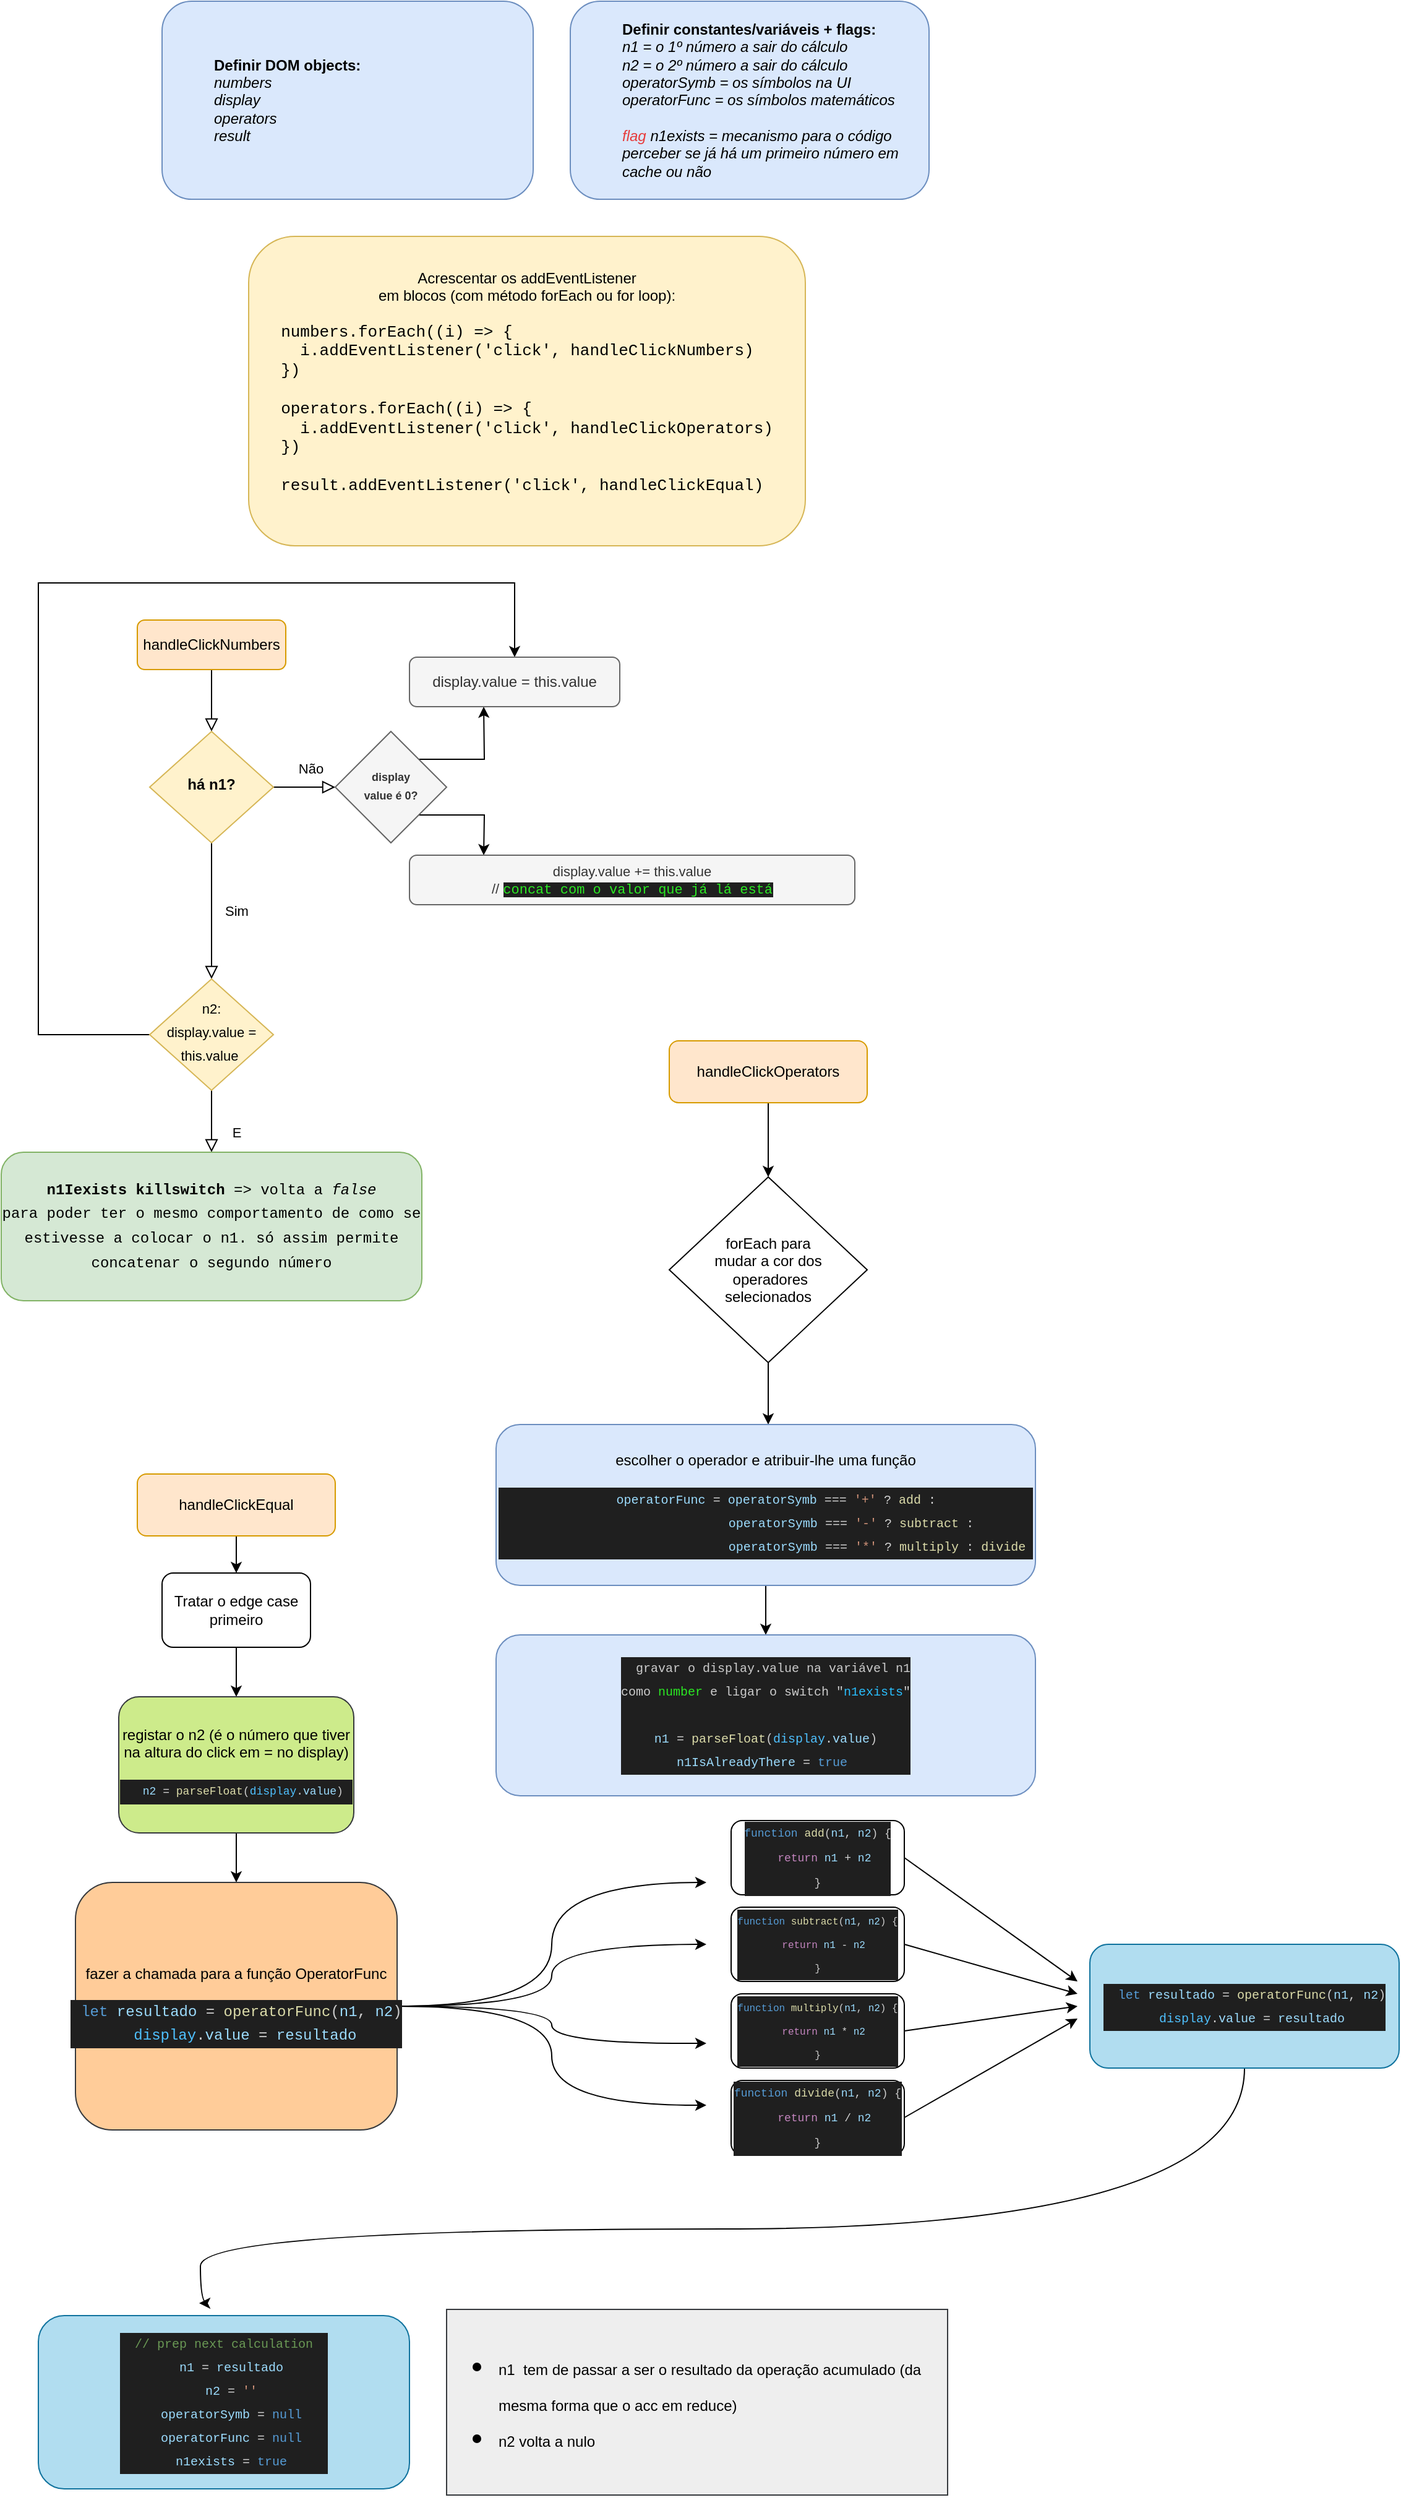 <mxfile version="27.0.9">
  <diagram id="C5RBs43oDa-KdzZeNtuy" name="Page-1">
    <mxGraphModel dx="1426" dy="849" grid="1" gridSize="10" guides="1" tooltips="1" connect="1" arrows="1" fold="1" page="1" pageScale="1" pageWidth="827" pageHeight="1169" math="0" shadow="0">
      <root>
        <mxCell id="WIyWlLk6GJQsqaUBKTNV-0" />
        <mxCell id="WIyWlLk6GJQsqaUBKTNV-1" parent="WIyWlLk6GJQsqaUBKTNV-0" />
        <mxCell id="WIyWlLk6GJQsqaUBKTNV-2" value="" style="rounded=0;html=1;jettySize=auto;orthogonalLoop=1;fontSize=11;endArrow=block;endFill=0;endSize=8;strokeWidth=1;shadow=0;labelBackgroundColor=none;edgeStyle=orthogonalEdgeStyle;" parent="WIyWlLk6GJQsqaUBKTNV-1" source="WIyWlLk6GJQsqaUBKTNV-3" target="WIyWlLk6GJQsqaUBKTNV-6" edge="1">
          <mxGeometry relative="1" as="geometry" />
        </mxCell>
        <mxCell id="WIyWlLk6GJQsqaUBKTNV-3" value="handleClickNumbers" style="rounded=1;whiteSpace=wrap;html=1;fontSize=12;glass=0;strokeWidth=1;shadow=0;fillColor=#ffe6cc;strokeColor=#d79b00;" parent="WIyWlLk6GJQsqaUBKTNV-1" vertex="1">
          <mxGeometry x="120" y="550" width="120" height="40" as="geometry" />
        </mxCell>
        <mxCell id="WIyWlLk6GJQsqaUBKTNV-4" value="Sim" style="rounded=0;html=1;jettySize=auto;orthogonalLoop=1;fontSize=11;endArrow=block;endFill=0;endSize=8;strokeWidth=1;shadow=0;labelBackgroundColor=none;edgeStyle=orthogonalEdgeStyle;" parent="WIyWlLk6GJQsqaUBKTNV-1" source="WIyWlLk6GJQsqaUBKTNV-6" target="WIyWlLk6GJQsqaUBKTNV-10" edge="1">
          <mxGeometry y="20" relative="1" as="geometry">
            <mxPoint as="offset" />
          </mxGeometry>
        </mxCell>
        <mxCell id="WIyWlLk6GJQsqaUBKTNV-5" value="Não" style="edgeStyle=orthogonalEdgeStyle;rounded=0;html=1;jettySize=auto;orthogonalLoop=1;fontSize=11;endArrow=block;endFill=0;endSize=8;strokeWidth=1;shadow=0;labelBackgroundColor=none;entryX=0;entryY=0.5;entryDx=0;entryDy=0;" parent="WIyWlLk6GJQsqaUBKTNV-1" source="WIyWlLk6GJQsqaUBKTNV-6" target="Y2pXn3VhWh6g7W9xuSVb-6" edge="1">
          <mxGeometry x="0.2" y="15" relative="1" as="geometry">
            <mxPoint as="offset" />
            <mxPoint x="280" y="680" as="targetPoint" />
          </mxGeometry>
        </mxCell>
        <mxCell id="WIyWlLk6GJQsqaUBKTNV-6" value="&lt;b&gt;há n1?&lt;/b&gt;" style="rhombus;whiteSpace=wrap;html=1;shadow=0;fontFamily=Helvetica;fontSize=12;align=center;strokeWidth=1;spacing=6;spacingTop=-4;fillColor=#fff2cc;strokeColor=#d6b656;" parent="WIyWlLk6GJQsqaUBKTNV-1" vertex="1">
          <mxGeometry x="130" y="640" width="100" height="90" as="geometry" />
        </mxCell>
        <mxCell id="WIyWlLk6GJQsqaUBKTNV-8" value="E" style="rounded=0;html=1;jettySize=auto;orthogonalLoop=1;fontSize=11;endArrow=block;endFill=0;endSize=8;strokeWidth=1;shadow=0;labelBackgroundColor=none;edgeStyle=orthogonalEdgeStyle;" parent="WIyWlLk6GJQsqaUBKTNV-1" source="WIyWlLk6GJQsqaUBKTNV-10" target="WIyWlLk6GJQsqaUBKTNV-11" edge="1">
          <mxGeometry x="0.333" y="20" relative="1" as="geometry">
            <mxPoint as="offset" />
          </mxGeometry>
        </mxCell>
        <mxCell id="Y2pXn3VhWh6g7W9xuSVb-12" style="edgeStyle=orthogonalEdgeStyle;rounded=0;orthogonalLoop=1;jettySize=auto;html=1;exitX=0;exitY=0.5;exitDx=0;exitDy=0;entryX=0.5;entryY=0;entryDx=0;entryDy=0;" edge="1" parent="WIyWlLk6GJQsqaUBKTNV-1" source="WIyWlLk6GJQsqaUBKTNV-10" target="Y2pXn3VhWh6g7W9xuSVb-10">
          <mxGeometry relative="1" as="geometry">
            <Array as="points">
              <mxPoint x="40" y="885" />
              <mxPoint x="40" y="520" />
              <mxPoint x="425" y="520" />
            </Array>
          </mxGeometry>
        </mxCell>
        <mxCell id="WIyWlLk6GJQsqaUBKTNV-10" value="&lt;div style=&quot;line-height: 19px; white-space: pre;&quot;&gt;&lt;font face=&quot;Helvetica&quot; style=&quot;font-size: 11px;&quot;&gt;n2:&lt;/font&gt;&lt;/div&gt;&lt;div style=&quot;line-height: 19px; white-space: pre;&quot;&gt;&lt;font face=&quot;Helvetica&quot; style=&quot;font-size: 11px;&quot;&gt;display.value =&lt;/font&gt;&lt;/div&gt;&lt;div style=&quot;line-height: 19px; white-space: pre;&quot;&gt;&lt;font face=&quot;Helvetica&quot; style=&quot;font-size: 11px;&quot;&gt;this.value &lt;/font&gt;&lt;/div&gt;" style="rhombus;whiteSpace=wrap;html=1;shadow=0;fontFamily=Helvetica;fontSize=12;align=center;strokeWidth=1;spacing=6;spacingTop=-4;fillColor=#fff2cc;strokeColor=#d6b656;" parent="WIyWlLk6GJQsqaUBKTNV-1" vertex="1">
          <mxGeometry x="130" y="840" width="100" height="90" as="geometry" />
        </mxCell>
        <mxCell id="WIyWlLk6GJQsqaUBKTNV-11" value="&lt;div style=&quot;font-family: Consolas, &amp;quot;Courier New&amp;quot;, monospace; line-height: 19px; white-space: pre;&quot;&gt;&lt;span&gt;&lt;font style=&quot;color: rgb(0, 0, 0);&quot;&gt;&lt;b&gt;n1Iexists killswitch&lt;/b&gt; =&amp;gt; volta a &lt;i&gt;false&lt;/i&gt;&lt;/font&gt;&lt;/span&gt;&lt;/div&gt;&lt;div style=&quot;font-family: Consolas, &amp;quot;Courier New&amp;quot;, monospace; line-height: 19px; white-space: pre;&quot;&gt;&lt;span&gt;&lt;font style=&quot;color: rgb(0, 0, 0);&quot;&gt;para poder ter o mesmo comportamento de como se&lt;/font&gt;&lt;/span&gt;&lt;/div&gt;&lt;div style=&quot;line-height: 19px;&quot;&gt;&lt;span style=&quot;font-family: Consolas, &amp;quot;Courier New&amp;quot;, monospace; white-space: pre;&quot;&gt;&lt;font style=&quot;color: rgb(0, 0, 0);&quot;&gt;estivesse a colocar o n1. &lt;/font&gt;&lt;/span&gt;&lt;span style=&quot;background-color: transparent; white-space: pre;&quot;&gt;&lt;font face=&quot;Consolas, Courier New, monospace&quot;&gt;só assim permite&lt;/font&gt;&lt;/span&gt;&lt;/div&gt;&lt;div style=&quot;line-height: 19px;&quot;&gt;&lt;span style=&quot;background-color: transparent; white-space: pre;&quot;&gt;&lt;font face=&quot;Consolas, Courier New, monospace&quot;&gt;concatenar &lt;/font&gt;&lt;/span&gt;&lt;span style=&quot;font-family: Consolas, &amp;quot;Courier New&amp;quot;, monospace; background-color: transparent; white-space: pre; color: light-dark(rgb(0, 0, 0), rgb(255, 255, 255));&quot;&gt;o segundo número&lt;/span&gt;&lt;/div&gt;" style="rounded=1;whiteSpace=wrap;html=1;fontSize=12;glass=0;strokeWidth=1;shadow=0;fillColor=#d5e8d4;strokeColor=#82b366;" parent="WIyWlLk6GJQsqaUBKTNV-1" vertex="1">
          <mxGeometry x="10" y="980" width="340" height="120" as="geometry" />
        </mxCell>
        <mxCell id="Y2pXn3VhWh6g7W9xuSVb-0" value="&lt;blockquote style=&quot;margin: 0 0 0 40px; border: none; padding: 0px;&quot;&gt;&lt;b&gt;Definir DOM objects:&lt;/b&gt;&lt;div&gt;&lt;i&gt;numbers&lt;/i&gt;&lt;/div&gt;&lt;div&gt;&lt;i&gt;display&lt;/i&gt;&lt;/div&gt;&lt;div&gt;&lt;i&gt;operators&lt;/i&gt;&lt;/div&gt;&lt;div&gt;&lt;i&gt;result&lt;/i&gt;&lt;/div&gt;&lt;/blockquote&gt;" style="rounded=1;whiteSpace=wrap;html=1;fontSize=12;glass=0;strokeWidth=1;shadow=0;align=left;fillColor=#dae8fc;strokeColor=#6c8ebf;" vertex="1" parent="WIyWlLk6GJQsqaUBKTNV-1">
          <mxGeometry x="140" y="50" width="300" height="160" as="geometry" />
        </mxCell>
        <mxCell id="Y2pXn3VhWh6g7W9xuSVb-1" value="&lt;blockquote style=&quot;margin: 0 0 0 40px; border: none; padding: 0px;&quot;&gt;&lt;b&gt;Definir constantes/variáveis + flags:&lt;/b&gt;&lt;div&gt;&lt;i&gt;n1 = o 1º número a sair do cálculo&lt;/i&gt;&lt;/div&gt;&lt;div&gt;&lt;i&gt;n2 =&amp;nbsp;&lt;/i&gt;&lt;i style=&quot;background-color: transparent; color: light-dark(rgb(0, 0, 0), rgb(255, 255, 255));&quot;&gt;o 2º número a sair do cálculo&lt;/i&gt;&lt;/div&gt;&lt;div&gt;&lt;i&gt;operatorSymb = os símbolos na UI operatorFunc = os símbolos matemáticos&lt;/i&gt;&lt;/div&gt;&lt;div&gt;&lt;i&gt;&lt;br&gt;&lt;/i&gt;&lt;/div&gt;&lt;div&gt;&lt;i&gt;&lt;font style=&quot;color: rgb(230, 60, 60);&quot;&gt;flag &lt;/font&gt;&lt;font style=&quot;color: rgb(0, 0, 0);&quot;&gt;n1exists = mecanismo para o código perceber se já há um primeiro número em cache ou não&lt;/font&gt;&lt;/i&gt;&lt;/div&gt;&lt;/blockquote&gt;" style="rounded=1;whiteSpace=wrap;html=1;fontSize=12;glass=0;strokeWidth=1;shadow=0;align=left;fillColor=#dae8fc;strokeColor=#6c8ebf;" vertex="1" parent="WIyWlLk6GJQsqaUBKTNV-1">
          <mxGeometry x="470" y="50" width="290" height="160" as="geometry" />
        </mxCell>
        <mxCell id="Y2pXn3VhWh6g7W9xuSVb-2" value="Acrescentar os addEventListener&lt;div&gt;em blocos (com método forEach ou for loop):&lt;/div&gt;&lt;div style=&quot;text-align: left;&quot;&gt;&lt;br&gt;&lt;/div&gt;&lt;div&gt;&lt;div style=&quot;text-align: left;&quot;&gt;&lt;font style=&quot;font-size: 13px;&quot; face=&quot;Courier New&quot;&gt;numbers.forEach((i) =&amp;gt; {&lt;/font&gt;&lt;/div&gt;&lt;div style=&quot;text-align: left;&quot;&gt;&lt;font style=&quot;font-size: 13px;&quot; face=&quot;Courier New&quot;&gt;&amp;nbsp; i.addEventListener(&#39;click&#39;, handleClickNumbers)&lt;/font&gt;&lt;/div&gt;&lt;div style=&quot;text-align: left;&quot;&gt;&lt;font style=&quot;font-size: 13px;&quot; face=&quot;Courier New&quot;&gt;})&lt;/font&gt;&lt;/div&gt;&lt;div style=&quot;text-align: left;&quot;&gt;&lt;font style=&quot;font-size: 13px;&quot; face=&quot;Courier New&quot;&gt;&lt;br&gt;&lt;/font&gt;&lt;/div&gt;&lt;div style=&quot;text-align: left;&quot;&gt;&lt;font style=&quot;font-size: 13px;&quot; face=&quot;Courier New&quot;&gt;operators.forEach((i) =&amp;gt; {&lt;/font&gt;&lt;/div&gt;&lt;div style=&quot;text-align: left;&quot;&gt;&lt;font style=&quot;font-size: 13px;&quot; face=&quot;Courier New&quot;&gt;&amp;nbsp; i.addEventListener(&#39;click&#39;, handleClickOperators)&lt;/font&gt;&lt;/div&gt;&lt;div style=&quot;text-align: left;&quot;&gt;&lt;font style=&quot;font-size: 13px;&quot; face=&quot;Courier New&quot;&gt;})&lt;/font&gt;&lt;/div&gt;&lt;div style=&quot;text-align: left;&quot;&gt;&lt;font style=&quot;font-size: 13px;&quot; face=&quot;Courier New&quot;&gt;&lt;br&gt;&lt;/font&gt;&lt;/div&gt;&lt;div style=&quot;text-align: left;&quot;&gt;&lt;font style=&quot;font-size: 13px;&quot; face=&quot;Courier New&quot;&gt;result.addEventListener(&#39;click&#39;, handleClickEqual)&lt;/font&gt;&lt;/div&gt;&lt;/div&gt;&lt;div&gt;&lt;br&gt;&lt;/div&gt;" style="rounded=1;whiteSpace=wrap;html=1;fontSize=12;glass=0;strokeWidth=1;shadow=0;fillColor=#fff2cc;strokeColor=#d6b656;" vertex="1" parent="WIyWlLk6GJQsqaUBKTNV-1">
          <mxGeometry x="210" y="240" width="450" height="250" as="geometry" />
        </mxCell>
        <mxCell id="Y2pXn3VhWh6g7W9xuSVb-8" style="edgeStyle=orthogonalEdgeStyle;rounded=0;orthogonalLoop=1;jettySize=auto;html=1;exitX=1;exitY=0;exitDx=0;exitDy=0;" edge="1" parent="WIyWlLk6GJQsqaUBKTNV-1" source="Y2pXn3VhWh6g7W9xuSVb-6">
          <mxGeometry relative="1" as="geometry">
            <mxPoint x="400" y="620" as="targetPoint" />
          </mxGeometry>
        </mxCell>
        <mxCell id="Y2pXn3VhWh6g7W9xuSVb-9" style="edgeStyle=orthogonalEdgeStyle;rounded=0;orthogonalLoop=1;jettySize=auto;html=1;exitX=1;exitY=1;exitDx=0;exitDy=0;" edge="1" parent="WIyWlLk6GJQsqaUBKTNV-1" source="Y2pXn3VhWh6g7W9xuSVb-6">
          <mxGeometry relative="1" as="geometry">
            <mxPoint x="400" y="740" as="targetPoint" />
          </mxGeometry>
        </mxCell>
        <mxCell id="Y2pXn3VhWh6g7W9xuSVb-6" value="&lt;b&gt;&lt;font style=&quot;font-size: 9px;&quot;&gt;display&lt;/font&gt;&lt;/b&gt;&lt;div&gt;&lt;b&gt;&lt;font style=&quot;font-size: 9px;&quot;&gt;value é 0?&lt;/font&gt;&lt;/b&gt;&lt;/div&gt;" style="rhombus;whiteSpace=wrap;html=1;shadow=0;fontFamily=Helvetica;fontSize=12;align=center;strokeWidth=1;spacing=6;spacingTop=-4;fillColor=#f5f5f5;fontColor=#333333;strokeColor=#666666;" vertex="1" parent="WIyWlLk6GJQsqaUBKTNV-1">
          <mxGeometry x="280" y="640" width="90" height="90" as="geometry" />
        </mxCell>
        <mxCell id="Y2pXn3VhWh6g7W9xuSVb-10" value="display.value = this.value" style="rounded=1;whiteSpace=wrap;html=1;fillColor=#f5f5f5;fontColor=#333333;strokeColor=#666666;" vertex="1" parent="WIyWlLk6GJQsqaUBKTNV-1">
          <mxGeometry x="340" y="580" width="170" height="40" as="geometry" />
        </mxCell>
        <mxCell id="Y2pXn3VhWh6g7W9xuSVb-11" value="&lt;font style=&quot;font-size: 11px;&quot;&gt;display.value += this.value //&amp;nbsp;&lt;span style=&quot;background-color: rgb(31, 31, 31); font-family: Consolas, &amp;quot;Courier New&amp;quot;, monospace; white-space: pre;&quot;&gt;&lt;font style=&quot;color: rgb(43, 233, 35);&quot;&gt;concat com o valor que já lá está&lt;/font&gt;&lt;/span&gt;&lt;/font&gt;" style="rounded=1;whiteSpace=wrap;html=1;fillColor=#f5f5f5;fontColor=#333333;strokeColor=#666666;" vertex="1" parent="WIyWlLk6GJQsqaUBKTNV-1">
          <mxGeometry x="340" y="740" width="360" height="40" as="geometry" />
        </mxCell>
        <mxCell id="Y2pXn3VhWh6g7W9xuSVb-15" style="edgeStyle=orthogonalEdgeStyle;rounded=0;orthogonalLoop=1;jettySize=auto;html=1;exitX=0.5;exitY=1;exitDx=0;exitDy=0;entryX=0.5;entryY=0;entryDx=0;entryDy=0;" edge="1" parent="WIyWlLk6GJQsqaUBKTNV-1" source="Y2pXn3VhWh6g7W9xuSVb-13" target="Y2pXn3VhWh6g7W9xuSVb-14">
          <mxGeometry relative="1" as="geometry" />
        </mxCell>
        <mxCell id="Y2pXn3VhWh6g7W9xuSVb-13" value="handleClickOperators" style="rounded=1;whiteSpace=wrap;html=1;fontSize=12;glass=0;strokeWidth=1;shadow=0;fillColor=#ffe6cc;strokeColor=#d79b00;" vertex="1" parent="WIyWlLk6GJQsqaUBKTNV-1">
          <mxGeometry x="550" y="890" width="160" height="50" as="geometry" />
        </mxCell>
        <mxCell id="Y2pXn3VhWh6g7W9xuSVb-16" style="edgeStyle=orthogonalEdgeStyle;rounded=0;orthogonalLoop=1;jettySize=auto;html=1;exitX=0.5;exitY=1;exitDx=0;exitDy=0;" edge="1" parent="WIyWlLk6GJQsqaUBKTNV-1" source="Y2pXn3VhWh6g7W9xuSVb-14">
          <mxGeometry relative="1" as="geometry">
            <mxPoint x="630" y="1200" as="targetPoint" />
          </mxGeometry>
        </mxCell>
        <mxCell id="Y2pXn3VhWh6g7W9xuSVb-14" value="forEach para&lt;div&gt;mudar a cor dos&lt;/div&gt;&lt;div&gt;&amp;nbsp;operadores&lt;/div&gt;&lt;div&gt;selecionados&lt;/div&gt;" style="rhombus;whiteSpace=wrap;html=1;" vertex="1" parent="WIyWlLk6GJQsqaUBKTNV-1">
          <mxGeometry x="550" y="1000" width="160" height="150" as="geometry" />
        </mxCell>
        <mxCell id="Y2pXn3VhWh6g7W9xuSVb-21" style="edgeStyle=orthogonalEdgeStyle;rounded=0;orthogonalLoop=1;jettySize=auto;html=1;exitX=0.5;exitY=1;exitDx=0;exitDy=0;entryX=0.5;entryY=0;entryDx=0;entryDy=0;" edge="1" parent="WIyWlLk6GJQsqaUBKTNV-1" source="Y2pXn3VhWh6g7W9xuSVb-19" target="Y2pXn3VhWh6g7W9xuSVb-20">
          <mxGeometry relative="1" as="geometry" />
        </mxCell>
        <mxCell id="Y2pXn3VhWh6g7W9xuSVb-19" value="escolher o operador e atribuir-lhe uma função&lt;div&gt;&lt;br&gt;&lt;/div&gt;&lt;div&gt;&lt;div style=&quot;color: rgb(204, 204, 204); background-color: rgb(31, 31, 31); font-family: Consolas, &amp;quot;Courier New&amp;quot;, monospace; line-height: 19px; white-space: pre;&quot;&gt;&lt;div&gt;&lt;span style=&quot;font-size: 14px;&quot;&gt;&amp;nbsp; &lt;/span&gt;&lt;font style=&quot;font-size: 10px;&quot;&gt;&lt;span style=&quot;color: rgb(156, 220, 254);&quot;&gt;operatorFunc&lt;/span&gt; &lt;span style=&quot;color: rgb(212, 212, 212);&quot;&gt;=&lt;/span&gt; &lt;span style=&quot;color: rgb(156, 220, 254);&quot;&gt;operatorSymb&lt;/span&gt; &lt;span style=&quot;color: rgb(212, 212, 212);&quot;&gt;===&lt;/span&gt; &lt;span style=&quot;color: rgb(206, 145, 120);&quot;&gt;&#39;+&#39;&lt;/span&gt; &lt;span style=&quot;color: rgb(212, 212, 212);&quot;&gt;?&lt;/span&gt; &lt;span style=&quot;color: rgb(220, 220, 170);&quot;&gt;add&lt;/span&gt; &lt;span style=&quot;color: rgb(212, 212, 212);&quot;&gt;:&lt;/span&gt;&lt;/font&gt;&lt;/div&gt;&lt;div&gt;&lt;font style=&quot;font-size: 10px;&quot;&gt;&lt;span style=&quot;color: rgb(156, 220, 254);&quot;&gt;&lt;span style=&quot;white-space: pre;&quot;&gt;&#x9;&lt;/span&gt;&lt;span style=&quot;white-space: pre;&quot;&gt;&#x9;&lt;/span&gt;       operatorSymb&lt;/span&gt; &lt;span style=&quot;color: rgb(212, 212, 212);&quot;&gt;===&lt;/span&gt; &lt;span style=&quot;color: rgb(206, 145, 120);&quot;&gt;&#39;-&#39;&lt;/span&gt; &lt;span style=&quot;color: rgb(212, 212, 212);&quot;&gt;?&lt;/span&gt; &lt;span style=&quot;color: rgb(220, 220, 170);&quot;&gt;subtract&lt;/span&gt; &lt;span style=&quot;color: rgb(212, 212, 212);&quot;&gt;:&lt;/span&gt;&lt;/font&gt;&lt;/div&gt;&lt;div&gt;&lt;font style=&quot;font-size: 10px;&quot;&gt; &lt;span style=&quot;white-space: pre;&quot;&gt;&#x9;&lt;/span&gt;&lt;span style=&quot;white-space: pre;&quot;&gt;&#x9;&lt;/span&gt;&lt;span style=&quot;white-space: pre;&quot;&gt;&#x9;&lt;/span&gt;       &lt;span style=&quot;color: rgb(156, 220, 254);&quot;&gt;operatorSymb&lt;/span&gt; &lt;span style=&quot;color: rgb(212, 212, 212);&quot;&gt;===&lt;/span&gt; &lt;span style=&quot;color: rgb(206, 145, 120);&quot;&gt;&#39;*&#39;&lt;/span&gt; &lt;span style=&quot;color: rgb(212, 212, 212);&quot;&gt;?&lt;/span&gt; &lt;span style=&quot;color: rgb(220, 220, 170);&quot;&gt;multiply&lt;/span&gt; &lt;span style=&quot;color: rgb(212, 212, 212);&quot;&gt;:&lt;/span&gt; &lt;span style=&quot;color: rgb(220, 220, 170);&quot;&gt;divide &lt;/span&gt;&lt;/font&gt;&lt;/div&gt;&lt;/div&gt;&lt;/div&gt;" style="rounded=1;whiteSpace=wrap;html=1;fillColor=#dae8fc;strokeColor=#6c8ebf;" vertex="1" parent="WIyWlLk6GJQsqaUBKTNV-1">
          <mxGeometry x="410" y="1200" width="436" height="130" as="geometry" />
        </mxCell>
        <mxCell id="Y2pXn3VhWh6g7W9xuSVb-20" value="&lt;div style=&quot;background-color: rgb(31, 31, 31); font-family: Consolas, &amp;quot;Courier New&amp;quot;, monospace; line-height: 19px; white-space: pre;&quot;&gt;&lt;font style=&quot;&quot;&gt;&lt;span&gt;&lt;div style=&quot;line-height: 19px;&quot;&gt;&lt;div style=&quot;&quot;&gt;&lt;font style=&quot;font-size: 10px;&quot;&gt;&lt;div style=&quot;color: rgb(204, 204, 204);&quot;&gt;&amp;nbsp; gravar o display.value na variável n1&lt;/div&gt;&lt;div style=&quot;&quot;&gt;&lt;font color=&quot;#cccccc&quot;&gt;como &lt;/font&gt;&lt;font style=&quot;color: rgb(43, 233, 35);&quot;&gt;number &lt;/font&gt;&lt;font color=&quot;#cccccc&quot;&gt;e ligar o switch &quot;&lt;/font&gt;&lt;font style=&quot;color: rgb(42, 191, 255);&quot;&gt;n1exists&lt;/font&gt;&lt;font color=&quot;#cccccc&quot;&gt;&quot;&lt;/font&gt;&lt;/div&gt;&lt;div style=&quot;color: rgb(204, 204, 204);&quot;&gt;&lt;span style=&quot;color: rgb(156, 220, 254);&quot;&gt;&lt;br&gt;&lt;/span&gt;&lt;/div&gt;&lt;div style=&quot;color: rgb(204, 204, 204);&quot;&gt;&lt;span style=&quot;color: rgb(156, 220, 254);&quot;&gt;  n1&lt;/span&gt; &lt;span style=&quot;color: rgb(212, 212, 212);&quot;&gt;=&lt;/span&gt; &lt;span style=&quot;color: rgb(220, 220, 170);&quot;&gt;parseFloat&lt;/span&gt;(&lt;span style=&quot;color: rgb(79, 193, 255);&quot;&gt;display&lt;/span&gt;.&lt;span style=&quot;color: rgb(156, 220, 254);&quot;&gt;value&lt;/span&gt;)  &lt;/div&gt;&lt;/font&gt;&lt;/div&gt;&lt;div style=&quot;color: rgb(204, 204, 204);&quot;&gt;&lt;span style=&quot;font-size: 10px; color: rgb(156, 220, 254);&quot;&gt;n1IsAlreadyThere&lt;/span&gt;&lt;span style=&quot;font-size: 10px;&quot;&gt; &lt;/span&gt;&lt;span style=&quot;font-size: 10px; color: rgb(212, 212, 212);&quot;&gt;=&lt;/span&gt;&lt;span style=&quot;font-size: 10px;&quot;&gt; &lt;/span&gt;&lt;span style=&quot;font-size: 10px; color: rgb(86, 156, 214);&quot;&gt;true&lt;/span&gt;&lt;span style=&quot;font-size: 10px; color: rgb(220, 220, 170);&quot;&gt; &lt;/span&gt;&lt;/div&gt;&lt;/div&gt;&lt;/span&gt;&lt;/font&gt;&lt;/div&gt;" style="rounded=1;whiteSpace=wrap;html=1;fillColor=#dae8fc;strokeColor=#6c8ebf;" vertex="1" parent="WIyWlLk6GJQsqaUBKTNV-1">
          <mxGeometry x="410" y="1370" width="436" height="130" as="geometry" />
        </mxCell>
        <mxCell id="Y2pXn3VhWh6g7W9xuSVb-24" style="edgeStyle=orthogonalEdgeStyle;rounded=0;orthogonalLoop=1;jettySize=auto;html=1;entryX=0.5;entryY=0;entryDx=0;entryDy=0;" edge="1" parent="WIyWlLk6GJQsqaUBKTNV-1" source="Y2pXn3VhWh6g7W9xuSVb-22" target="Y2pXn3VhWh6g7W9xuSVb-23">
          <mxGeometry relative="1" as="geometry" />
        </mxCell>
        <mxCell id="Y2pXn3VhWh6g7W9xuSVb-22" value="handleClickEqual" style="rounded=1;whiteSpace=wrap;html=1;fontSize=12;glass=0;strokeWidth=1;shadow=0;fillColor=#ffe6cc;strokeColor=#d79b00;" vertex="1" parent="WIyWlLk6GJQsqaUBKTNV-1">
          <mxGeometry x="120" y="1240" width="160" height="50" as="geometry" />
        </mxCell>
        <mxCell id="Y2pXn3VhWh6g7W9xuSVb-26" style="edgeStyle=orthogonalEdgeStyle;rounded=0;orthogonalLoop=1;jettySize=auto;html=1;entryX=0.5;entryY=0;entryDx=0;entryDy=0;" edge="1" parent="WIyWlLk6GJQsqaUBKTNV-1" source="Y2pXn3VhWh6g7W9xuSVb-23" target="Y2pXn3VhWh6g7W9xuSVb-25">
          <mxGeometry relative="1" as="geometry" />
        </mxCell>
        <mxCell id="Y2pXn3VhWh6g7W9xuSVb-23" value="Tratar o edge case primeiro" style="rounded=1;whiteSpace=wrap;html=1;" vertex="1" parent="WIyWlLk6GJQsqaUBKTNV-1">
          <mxGeometry x="140" y="1320" width="120" height="60" as="geometry" />
        </mxCell>
        <mxCell id="Y2pXn3VhWh6g7W9xuSVb-28" style="edgeStyle=orthogonalEdgeStyle;rounded=0;orthogonalLoop=1;jettySize=auto;html=1;" edge="1" parent="WIyWlLk6GJQsqaUBKTNV-1" source="Y2pXn3VhWh6g7W9xuSVb-25" target="Y2pXn3VhWh6g7W9xuSVb-27">
          <mxGeometry relative="1" as="geometry" />
        </mxCell>
        <mxCell id="Y2pXn3VhWh6g7W9xuSVb-25" value="registar o n2 (é o número que tiver na altura do click em = no display)&lt;div&gt;&lt;br&gt;&lt;/div&gt;&lt;div&gt;&lt;div style=&quot;color: rgb(204, 204, 204); background-color: rgb(31, 31, 31); font-family: Consolas, &amp;quot;Courier New&amp;quot;, monospace; line-height: 19px; white-space: pre;&quot;&gt;&lt;div style=&quot;&quot;&gt;&lt;font style=&quot;font-size: 9px;&quot;&gt;&amp;nbsp; &lt;span style=&quot;color: rgb(156, 220, 254);&quot;&gt;n2&lt;/span&gt; &lt;span style=&quot;color: rgb(212, 212, 212);&quot;&gt;=&lt;/span&gt; &lt;span style=&quot;color: rgb(220, 220, 170);&quot;&gt;parseFloat&lt;/span&gt;(&lt;span style=&quot;color: rgb(79, 193, 255);&quot;&gt;display&lt;/span&gt;.&lt;span style=&quot;color: rgb(156, 220, 254);&quot;&gt;value&lt;/span&gt;)&lt;/font&gt;&lt;/div&gt;&lt;div style=&quot;font-size: 14px;&quot;&gt;&lt;/div&gt;&lt;/div&gt;&lt;/div&gt;" style="rounded=1;whiteSpace=wrap;html=1;fillColor=#cdeb8b;strokeColor=#36393d;" vertex="1" parent="WIyWlLk6GJQsqaUBKTNV-1">
          <mxGeometry x="105" y="1420" width="190" height="110" as="geometry" />
        </mxCell>
        <mxCell id="Y2pXn3VhWh6g7W9xuSVb-29" style="edgeStyle=orthogonalEdgeStyle;curved=1;rounded=0;orthogonalLoop=1;jettySize=auto;html=1;exitX=1;exitY=0.5;exitDx=0;exitDy=0;" edge="1" parent="WIyWlLk6GJQsqaUBKTNV-1" source="Y2pXn3VhWh6g7W9xuSVb-27">
          <mxGeometry relative="1" as="geometry">
            <mxPoint x="580" y="1570" as="targetPoint" />
          </mxGeometry>
        </mxCell>
        <mxCell id="Y2pXn3VhWh6g7W9xuSVb-30" style="edgeStyle=orthogonalEdgeStyle;curved=1;rounded=0;orthogonalLoop=1;jettySize=auto;html=1;exitX=1;exitY=0.5;exitDx=0;exitDy=0;" edge="1" parent="WIyWlLk6GJQsqaUBKTNV-1" source="Y2pXn3VhWh6g7W9xuSVb-27">
          <mxGeometry relative="1" as="geometry">
            <mxPoint x="580" y="1620" as="targetPoint" />
          </mxGeometry>
        </mxCell>
        <mxCell id="Y2pXn3VhWh6g7W9xuSVb-31" style="edgeStyle=orthogonalEdgeStyle;curved=1;rounded=0;orthogonalLoop=1;jettySize=auto;html=1;exitX=1;exitY=0.5;exitDx=0;exitDy=0;" edge="1" parent="WIyWlLk6GJQsqaUBKTNV-1" source="Y2pXn3VhWh6g7W9xuSVb-27">
          <mxGeometry relative="1" as="geometry">
            <mxPoint x="580" y="1700" as="targetPoint" />
          </mxGeometry>
        </mxCell>
        <mxCell id="Y2pXn3VhWh6g7W9xuSVb-32" style="edgeStyle=orthogonalEdgeStyle;curved=1;rounded=0;orthogonalLoop=1;jettySize=auto;html=1;exitX=1;exitY=0.5;exitDx=0;exitDy=0;" edge="1" parent="WIyWlLk6GJQsqaUBKTNV-1" source="Y2pXn3VhWh6g7W9xuSVb-27">
          <mxGeometry relative="1" as="geometry">
            <mxPoint x="580" y="1750" as="targetPoint" />
          </mxGeometry>
        </mxCell>
        <mxCell id="Y2pXn3VhWh6g7W9xuSVb-27" value="fazer a chamada para a função OperatorFunc&lt;div&gt;&lt;br&gt;&lt;/div&gt;&lt;div&gt;&lt;div style=&quot;color: rgb(204, 204, 204); background-color: rgb(31, 31, 31); font-family: Consolas, &amp;quot;Courier New&amp;quot;, monospace; line-height: 19px; white-space: pre;&quot;&gt;&lt;div style=&quot;&quot;&gt;&lt;span style=&quot;font-size: 14px;&quot;&gt;&amp;nbsp;&lt;/span&gt;&lt;font&gt;&lt;span style=&quot;color: rgb(86, 156, 214);&quot;&gt;let&lt;/span&gt; &lt;span style=&quot;color: rgb(156, 220, 254);&quot;&gt;resultado&lt;/span&gt; &lt;span style=&quot;color: rgb(212, 212, 212);&quot;&gt;=&lt;/span&gt; &lt;span style=&quot;color: rgb(220, 220, 170);&quot;&gt;operatorFunc&lt;/span&gt;(&lt;span style=&quot;color: rgb(156, 220, 254);&quot;&gt;n1&lt;/span&gt;, &lt;span style=&quot;color: rgb(156, 220, 254);&quot;&gt;n2&lt;/span&gt;)&lt;/font&gt;&lt;/div&gt;&lt;div style=&quot;&quot;&gt;&lt;font&gt;&amp;nbsp; &lt;span style=&quot;color: rgb(79, 193, 255);&quot;&gt;display&lt;/span&gt;.&lt;span style=&quot;color: rgb(156, 220, 254);&quot;&gt;value&lt;/span&gt; &lt;span style=&quot;color: rgb(212, 212, 212);&quot;&gt;=&lt;/span&gt; &lt;span style=&quot;color: rgb(156, 220, 254);&quot;&gt;resultado&lt;/span&gt;&lt;/font&gt;&lt;/div&gt;&lt;/div&gt;&lt;/div&gt;" style="rounded=1;whiteSpace=wrap;html=1;fillColor=#ffcc99;strokeColor=#36393d;" vertex="1" parent="WIyWlLk6GJQsqaUBKTNV-1">
          <mxGeometry x="70" y="1570" width="260" height="200" as="geometry" />
        </mxCell>
        <mxCell id="Y2pXn3VhWh6g7W9xuSVb-39" style="edgeStyle=none;rounded=0;orthogonalLoop=1;jettySize=auto;html=1;exitX=1;exitY=0.5;exitDx=0;exitDy=0;" edge="1" parent="WIyWlLk6GJQsqaUBKTNV-1" source="Y2pXn3VhWh6g7W9xuSVb-33">
          <mxGeometry relative="1" as="geometry">
            <mxPoint x="880" y="1650" as="targetPoint" />
          </mxGeometry>
        </mxCell>
        <mxCell id="Y2pXn3VhWh6g7W9xuSVb-33" value="&lt;div style=&quot;color: rgb(204, 204, 204); background-color: rgb(31, 31, 31); font-family: Consolas, &amp;quot;Courier New&amp;quot;, monospace; line-height: 19px; white-space: pre;&quot;&gt;&lt;div style=&quot;&quot;&gt;&lt;font style=&quot;font-size: 9px;&quot;&gt;&lt;span style=&quot;color: rgb(86, 156, 214);&quot;&gt;function&lt;/span&gt; &lt;span style=&quot;color: rgb(220, 220, 170);&quot;&gt;add&lt;/span&gt;(&lt;span style=&quot;color: rgb(156, 220, 254);&quot;&gt;n1&lt;/span&gt;, &lt;span style=&quot;color: rgb(156, 220, 254);&quot;&gt;n2&lt;/span&gt;) {&lt;/font&gt;&lt;/div&gt;&lt;div style=&quot;&quot;&gt;&lt;font style=&quot;font-size: 9px;&quot;&gt;&amp;nbsp; &lt;span style=&quot;color: #c586c0;&quot;&gt;return&lt;/span&gt; &lt;span style=&quot;color: #9cdcfe;&quot;&gt;n1&lt;/span&gt; &lt;span style=&quot;color: #d4d4d4;&quot;&gt;+&lt;/span&gt; &lt;span style=&quot;color: #9cdcfe;&quot;&gt;n2&lt;/span&gt;&lt;/font&gt;&lt;/div&gt;&lt;div style=&quot;&quot;&gt;&lt;font style=&quot;font-size: 9px;&quot;&gt;}&lt;/font&gt;&lt;/div&gt;&lt;/div&gt;" style="rounded=1;whiteSpace=wrap;html=1;" vertex="1" parent="WIyWlLk6GJQsqaUBKTNV-1">
          <mxGeometry x="600" y="1520" width="140" height="60" as="geometry" />
        </mxCell>
        <mxCell id="Y2pXn3VhWh6g7W9xuSVb-40" style="edgeStyle=none;rounded=0;orthogonalLoop=1;jettySize=auto;html=1;exitX=1;exitY=0.5;exitDx=0;exitDy=0;" edge="1" parent="WIyWlLk6GJQsqaUBKTNV-1" source="Y2pXn3VhWh6g7W9xuSVb-34">
          <mxGeometry relative="1" as="geometry">
            <mxPoint x="880" y="1660" as="targetPoint" />
          </mxGeometry>
        </mxCell>
        <mxCell id="Y2pXn3VhWh6g7W9xuSVb-34" value="&lt;div style=&quot;color: rgb(204, 204, 204); background-color: rgb(31, 31, 31); font-family: Consolas, &amp;quot;Courier New&amp;quot;, monospace; line-height: 19px; white-space: pre;&quot;&gt;&lt;div style=&quot;&quot;&gt;&lt;div style=&quot;line-height: 19px;&quot;&gt;&lt;div style=&quot;&quot;&gt;&lt;font style=&quot;font-size: 8px;&quot;&gt;&lt;span style=&quot;color: rgb(86, 156, 214);&quot;&gt;function&lt;/span&gt; &lt;span style=&quot;color: rgb(220, 220, 170);&quot;&gt;subtract&lt;/span&gt;(&lt;span style=&quot;color: rgb(156, 220, 254);&quot;&gt;n1&lt;/span&gt;, &lt;span style=&quot;color: rgb(156, 220, 254);&quot;&gt;n2&lt;/span&gt;) {&lt;/font&gt;&lt;/div&gt;&lt;div style=&quot;&quot;&gt;&lt;font style=&quot;font-size: 8px;&quot;&gt;&amp;nbsp; &lt;span style=&quot;color: #c586c0;&quot;&gt;return&lt;/span&gt; &lt;span style=&quot;color: #9cdcfe;&quot;&gt;n1&lt;/span&gt; &lt;span style=&quot;color: #d4d4d4;&quot;&gt;-&lt;/span&gt; &lt;span style=&quot;color: #9cdcfe;&quot;&gt;n2&lt;/span&gt;&lt;/font&gt;&lt;/div&gt;&lt;div style=&quot;&quot;&gt;&lt;font style=&quot;font-size: 8px;&quot;&gt;}&lt;/font&gt;&lt;/div&gt;&lt;/div&gt;&lt;/div&gt;&lt;/div&gt;" style="rounded=1;whiteSpace=wrap;html=1;" vertex="1" parent="WIyWlLk6GJQsqaUBKTNV-1">
          <mxGeometry x="600" y="1590" width="140" height="60" as="geometry" />
        </mxCell>
        <mxCell id="Y2pXn3VhWh6g7W9xuSVb-41" style="edgeStyle=none;rounded=0;orthogonalLoop=1;jettySize=auto;html=1;exitX=1;exitY=0.5;exitDx=0;exitDy=0;" edge="1" parent="WIyWlLk6GJQsqaUBKTNV-1" source="Y2pXn3VhWh6g7W9xuSVb-35">
          <mxGeometry relative="1" as="geometry">
            <mxPoint x="880" y="1670" as="targetPoint" />
          </mxGeometry>
        </mxCell>
        <mxCell id="Y2pXn3VhWh6g7W9xuSVb-35" value="&lt;div style=&quot;color: rgb(204, 204, 204); background-color: rgb(31, 31, 31); font-family: Consolas, &amp;quot;Courier New&amp;quot;, monospace; line-height: 19px; white-space: pre;&quot;&gt;&lt;div style=&quot;&quot;&gt;&lt;div style=&quot;line-height: 19px;&quot;&gt;&lt;div style=&quot;&quot;&gt;&lt;font style=&quot;font-size: 8px;&quot;&gt;&lt;span style=&quot;color: rgb(86, 156, 214);&quot;&gt;function&lt;/span&gt; &lt;span style=&quot;color: rgb(220, 220, 170);&quot;&gt;multiply&lt;/span&gt;(&lt;span style=&quot;color: rgb(156, 220, 254);&quot;&gt;n1&lt;/span&gt;, &lt;span style=&quot;color: rgb(156, 220, 254);&quot;&gt;n2&lt;/span&gt;) {&lt;/font&gt;&lt;/div&gt;&lt;div style=&quot;&quot;&gt;&lt;font style=&quot;font-size: 8px;&quot;&gt;&amp;nbsp; &lt;span style=&quot;color: #c586c0;&quot;&gt;return&lt;/span&gt; &lt;span style=&quot;color: #9cdcfe;&quot;&gt;n1&lt;/span&gt; &lt;span style=&quot;color: #d4d4d4;&quot;&gt;*&lt;/span&gt; &lt;span style=&quot;color: #9cdcfe;&quot;&gt;n2&lt;/span&gt;&lt;/font&gt;&lt;/div&gt;&lt;div style=&quot;&quot;&gt;&lt;font style=&quot;font-size: 8px;&quot;&gt;}&lt;/font&gt;&lt;/div&gt;&lt;/div&gt;&lt;/div&gt;&lt;/div&gt;" style="rounded=1;whiteSpace=wrap;html=1;" vertex="1" parent="WIyWlLk6GJQsqaUBKTNV-1">
          <mxGeometry x="600" y="1660" width="140" height="60" as="geometry" />
        </mxCell>
        <mxCell id="Y2pXn3VhWh6g7W9xuSVb-42" style="edgeStyle=none;rounded=0;orthogonalLoop=1;jettySize=auto;html=1;exitX=1;exitY=0.5;exitDx=0;exitDy=0;" edge="1" parent="WIyWlLk6GJQsqaUBKTNV-1" source="Y2pXn3VhWh6g7W9xuSVb-36">
          <mxGeometry relative="1" as="geometry">
            <mxPoint x="880" y="1680" as="targetPoint" />
          </mxGeometry>
        </mxCell>
        <mxCell id="Y2pXn3VhWh6g7W9xuSVb-36" value="&lt;div style=&quot;color: rgb(204, 204, 204); background-color: rgb(31, 31, 31); font-family: Consolas, &amp;quot;Courier New&amp;quot;, monospace; line-height: 19px; white-space: pre;&quot;&gt;&lt;div style=&quot;&quot;&gt;&lt;div style=&quot;line-height: 19px;&quot;&gt;&lt;div style=&quot;&quot;&gt;&lt;font style=&quot;font-size: 9px;&quot;&gt;&lt;span style=&quot;color: rgb(86, 156, 214);&quot;&gt;function&lt;/span&gt; &lt;span style=&quot;color: rgb(220, 220, 170);&quot;&gt;divide&lt;/span&gt;(&lt;span style=&quot;color: rgb(156, 220, 254);&quot;&gt;n1&lt;/span&gt;, &lt;span style=&quot;color: rgb(156, 220, 254);&quot;&gt;n2&lt;/span&gt;) {&lt;/font&gt;&lt;/div&gt;&lt;div style=&quot;&quot;&gt;&lt;span style=&quot;font-size: 9px;&quot;&gt;&amp;nbsp; &lt;/span&gt;&lt;span style=&quot;font-size: 9px; color: rgb(197, 134, 192);&quot;&gt;return&lt;/span&gt;&lt;span style=&quot;font-size: 9px;&quot;&gt; &lt;/span&gt;&lt;span style=&quot;font-size: 9px; color: rgb(156, 220, 254);&quot;&gt;n1&lt;/span&gt;&lt;span style=&quot;font-size: 9px;&quot;&gt; &lt;/span&gt;&lt;span style=&quot;font-size: 9px; color: rgb(212, 212, 212);&quot;&gt;/&lt;/span&gt;&lt;span style=&quot;font-size: 9px;&quot;&gt; &lt;/span&gt;&lt;span style=&quot;font-size: 9px; color: rgb(156, 220, 254);&quot;&gt;n2&lt;/span&gt;&lt;/div&gt;&lt;div style=&quot;&quot;&gt;&lt;font style=&quot;font-size: 9px;&quot;&gt;}&lt;/font&gt;&lt;/div&gt;&lt;/div&gt;&lt;/div&gt;&lt;/div&gt;" style="rounded=1;whiteSpace=wrap;html=1;" vertex="1" parent="WIyWlLk6GJQsqaUBKTNV-1">
          <mxGeometry x="600" y="1730" width="140" height="60" as="geometry" />
        </mxCell>
        <mxCell id="Y2pXn3VhWh6g7W9xuSVb-44" style="edgeStyle=orthogonalEdgeStyle;curved=1;rounded=0;orthogonalLoop=1;jettySize=auto;html=1;" edge="1" parent="WIyWlLk6GJQsqaUBKTNV-1" source="Y2pXn3VhWh6g7W9xuSVb-43">
          <mxGeometry relative="1" as="geometry">
            <mxPoint x="170" y="1910" as="targetPoint" />
            <Array as="points">
              <mxPoint x="1015" y="1850" />
              <mxPoint x="171" y="1850" />
            </Array>
          </mxGeometry>
        </mxCell>
        <mxCell id="Y2pXn3VhWh6g7W9xuSVb-43" value="&lt;div style=&quot;font-family: Consolas, &amp;quot;Courier New&amp;quot;, monospace; white-space: pre;&quot;&gt;&lt;div style=&quot;color: rgb(204, 204, 204); background-color: rgb(31, 31, 31); line-height: 19px;&quot;&gt;&lt;div style=&quot;&quot;&gt;&lt;font style=&quot;font-size: 10px;&quot;&gt;&amp;nbsp; &lt;span style=&quot;color: rgb(86, 156, 214);&quot;&gt;let&lt;/span&gt; &lt;span style=&quot;color: rgb(156, 220, 254);&quot;&gt;resultado&lt;/span&gt; &lt;span style=&quot;color: rgb(212, 212, 212);&quot;&gt;=&lt;/span&gt; &lt;span style=&quot;color: rgb(220, 220, 170);&quot;&gt;operatorFunc&lt;/span&gt;(&lt;span style=&quot;color: rgb(156, 220, 254);&quot;&gt;n1&lt;/span&gt;, &lt;span style=&quot;color: rgb(156, 220, 254);&quot;&gt;n2&lt;/span&gt;)&lt;/font&gt;&lt;/div&gt;&lt;div style=&quot;&quot;&gt;&lt;font style=&quot;font-size: 10px;&quot;&gt;&amp;nbsp; &lt;span style=&quot;color: rgb(79, 193, 255);&quot;&gt;display&lt;/span&gt;.&lt;span style=&quot;color: rgb(156, 220, 254);&quot;&gt;value&lt;/span&gt; &lt;span style=&quot;color: rgb(212, 212, 212);&quot;&gt;=&lt;/span&gt; &lt;span style=&quot;color: rgb(156, 220, 254);&quot;&gt;resultado&lt;/span&gt;&lt;/font&gt;&lt;/div&gt;&lt;/div&gt;&lt;/div&gt;" style="rounded=1;whiteSpace=wrap;html=1;fillColor=#b1ddf0;strokeColor=#10739e;" vertex="1" parent="WIyWlLk6GJQsqaUBKTNV-1">
          <mxGeometry x="890" y="1620" width="250" height="100" as="geometry" />
        </mxCell>
        <mxCell id="Y2pXn3VhWh6g7W9xuSVb-45" value="&lt;div style=&quot;font-family: Consolas, &amp;quot;Courier New&amp;quot;, monospace; white-space: pre;&quot;&gt;&lt;div style=&quot;color: rgb(204, 204, 204); background-color: rgb(31, 31, 31); line-height: 19px;&quot;&gt;&lt;div style=&quot;&quot;&gt;&lt;div style=&quot;line-height: 19px;&quot;&gt;&lt;div style=&quot;&quot;&gt;&lt;font style=&quot;font-size: 10px;&quot;&gt;&amp;nbsp; &lt;span style=&quot;color: rgb(106, 153, 85);&quot;&gt;// prep next calculation  &lt;/span&gt;&lt;/font&gt;&lt;/div&gt;&lt;div style=&quot;&quot;&gt;&lt;font style=&quot;font-size: 10px;&quot;&gt;&amp;nbsp; &lt;span style=&quot;color: #9cdcfe;&quot;&gt;n1&lt;/span&gt; &lt;span style=&quot;color: #d4d4d4;&quot;&gt;=&lt;/span&gt; &lt;span style=&quot;color: #9cdcfe;&quot;&gt;resultado&lt;/span&gt;&lt;/font&gt;&lt;/div&gt;&lt;div style=&quot;&quot;&gt;&lt;font style=&quot;font-size: 10px;&quot;&gt;&amp;nbsp; &lt;span style=&quot;color: #9cdcfe;&quot;&gt;n2&lt;/span&gt; &lt;span style=&quot;color: #d4d4d4;&quot;&gt;=&lt;/span&gt; &lt;span style=&quot;color: #ce9178;&quot;&gt;&#39;&#39;&lt;/span&gt;&lt;/font&gt;&lt;/div&gt;&lt;div style=&quot;&quot;&gt;&lt;font style=&quot;font-size: 10px;&quot;&gt;&amp;nbsp; &lt;span style=&quot;color: #9cdcfe;&quot;&gt;operatorSymb&lt;/span&gt; &lt;span style=&quot;color: #d4d4d4;&quot;&gt;=&lt;/span&gt; &lt;span style=&quot;color: #569cd6;&quot;&gt;null&lt;/span&gt;&lt;/font&gt;&lt;/div&gt;&lt;div style=&quot;&quot;&gt;&lt;font style=&quot;font-size: 10px;&quot;&gt;&amp;nbsp; &lt;span style=&quot;color: #9cdcfe;&quot;&gt;operatorFunc&lt;/span&gt; &lt;span style=&quot;color: #d4d4d4;&quot;&gt;=&lt;/span&gt; &lt;span style=&quot;color: #569cd6;&quot;&gt;null&lt;/span&gt;&lt;/font&gt;&lt;/div&gt;&lt;div style=&quot;&quot;&gt;&lt;font style=&quot;font-size: 10px;&quot;&gt;&amp;nbsp; &lt;span style=&quot;color: rgb(156, 220, 254);&quot;&gt;n1exists&lt;/span&gt; &lt;span style=&quot;color: rgb(212, 212, 212);&quot;&gt;=&lt;/span&gt; &lt;span style=&quot;color: rgb(86, 156, 214);&quot;&gt;true&lt;/span&gt;&lt;/font&gt;&lt;/div&gt;&lt;/div&gt;&lt;/div&gt;&lt;/div&gt;&lt;/div&gt;" style="rounded=1;whiteSpace=wrap;html=1;fillColor=#b1ddf0;strokeColor=#10739e;" vertex="1" parent="WIyWlLk6GJQsqaUBKTNV-1">
          <mxGeometry x="40" y="1920" width="300" height="140" as="geometry" />
        </mxCell>
        <mxCell id="Y2pXn3VhWh6g7W9xuSVb-46" value="&lt;h1 style=&quot;margin-top: 0px;&quot;&gt;&lt;ul&gt;&lt;li&gt;&lt;span style=&quot;background-color: transparent; color: light-dark(rgb(0, 0, 0), rgb(255, 255, 255)); font-size: 12px; font-weight: normal;&quot;&gt;n1&amp;nbsp; tem de passar a ser o resultado da operação acumulado (da mesma forma que o acc em reduce)&lt;/span&gt;&lt;/li&gt;&lt;li&gt;&lt;span style=&quot;background-color: transparent; color: light-dark(rgb(0, 0, 0), rgb(255, 255, 255)); font-size: 12px; font-weight: normal;&quot;&gt;n2 volta a nulo&lt;/span&gt;&lt;/li&gt;&lt;/ul&gt;&lt;/h1&gt;&lt;div&gt;&lt;span style=&quot;background-color: transparent; color: light-dark(rgb(0, 0, 0), rgb(255, 255, 255)); font-size: 12px; font-weight: normal;&quot;&gt;&lt;br&gt;&lt;/span&gt;&lt;/div&gt;" style="text;html=1;whiteSpace=wrap;overflow=hidden;rounded=0;fillColor=#eeeeee;strokeColor=#36393d;" vertex="1" parent="WIyWlLk6GJQsqaUBKTNV-1">
          <mxGeometry x="370" y="1915" width="405" height="150" as="geometry" />
        </mxCell>
      </root>
    </mxGraphModel>
  </diagram>
</mxfile>
